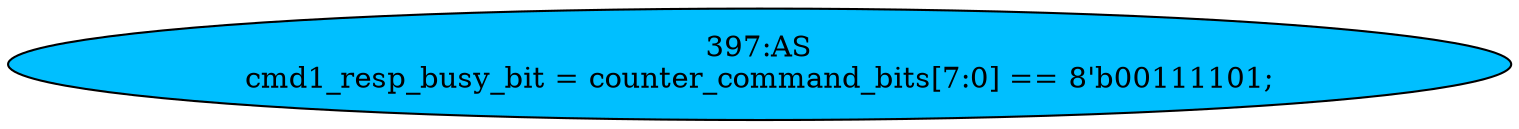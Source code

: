 strict digraph "" {
	node [label="\N"];
	"397:AS"	 [ast="<pyverilog.vparser.ast.Assign object at 0x7f1167bd4910>",
		def_var="['cmd1_resp_busy_bit']",
		fillcolor=deepskyblue,
		label="397:AS
cmd1_resp_busy_bit = counter_command_bits[7:0] == 8'b00111101;",
		statements="[]",
		style=filled,
		typ=Assign,
		use_var="['counter_command_bits']"];
}
